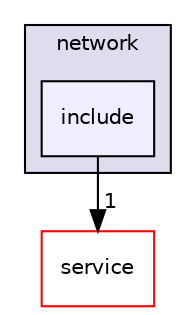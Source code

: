 digraph "/home/boa/CLionProjects/my/QNetworkCalculator/network/include" {
  bgcolor=transparent;
  compound=true
  node [ fontsize="10", fontname="Helvetica"];
  edge [ labelfontsize="10", labelfontname="Helvetica"];
  subgraph clusterdir_c901c14b65aa229498a52b725b3d4a2c {
    graph [ bgcolor="#ddddee", pencolor="black", label="network" fontname="Helvetica", fontsize="10", URL="dir_c901c14b65aa229498a52b725b3d4a2c.html"]
  dir_9cab7fff190c08877a2347b5fd32e1ed [shape=box, label="include", style="filled", fillcolor="#eeeeff", pencolor="black", URL="dir_9cab7fff190c08877a2347b5fd32e1ed.html"];
  }
  dir_285b4baccdb4ea5626083318817dbf24 [shape=box label="service" color="red" URL="dir_285b4baccdb4ea5626083318817dbf24.html"];
  dir_9cab7fff190c08877a2347b5fd32e1ed->dir_285b4baccdb4ea5626083318817dbf24 [headlabel="1", labeldistance=1.5 headhref="dir_000010_000012.html"];
}

